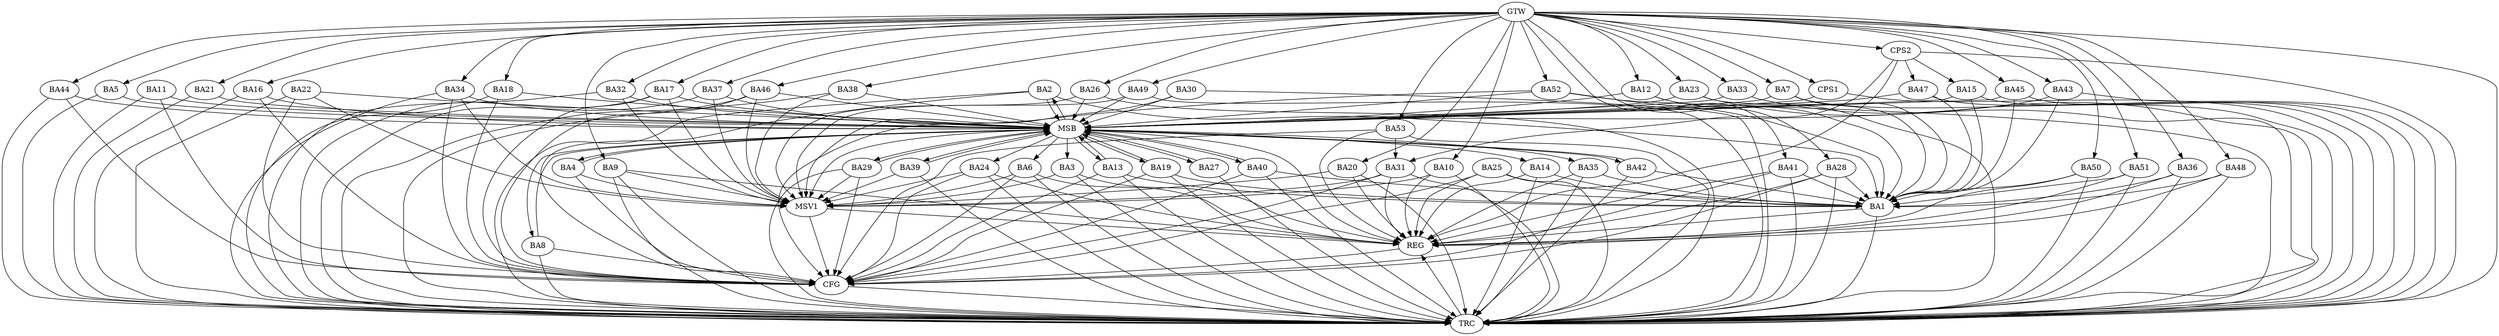 strict digraph G {
  BA1 [ label="BA1" ];
  BA2 [ label="BA2" ];
  BA3 [ label="BA3" ];
  BA4 [ label="BA4" ];
  BA5 [ label="BA5" ];
  BA6 [ label="BA6" ];
  BA7 [ label="BA7" ];
  BA8 [ label="BA8" ];
  BA9 [ label="BA9" ];
  BA10 [ label="BA10" ];
  BA11 [ label="BA11" ];
  BA12 [ label="BA12" ];
  BA13 [ label="BA13" ];
  BA14 [ label="BA14" ];
  BA15 [ label="BA15" ];
  BA16 [ label="BA16" ];
  BA17 [ label="BA17" ];
  BA18 [ label="BA18" ];
  BA19 [ label="BA19" ];
  BA20 [ label="BA20" ];
  BA21 [ label="BA21" ];
  BA22 [ label="BA22" ];
  BA23 [ label="BA23" ];
  BA24 [ label="BA24" ];
  BA25 [ label="BA25" ];
  BA26 [ label="BA26" ];
  BA27 [ label="BA27" ];
  BA28 [ label="BA28" ];
  BA29 [ label="BA29" ];
  BA30 [ label="BA30" ];
  BA31 [ label="BA31" ];
  BA32 [ label="BA32" ];
  BA33 [ label="BA33" ];
  BA34 [ label="BA34" ];
  BA35 [ label="BA35" ];
  BA36 [ label="BA36" ];
  BA37 [ label="BA37" ];
  BA38 [ label="BA38" ];
  BA39 [ label="BA39" ];
  BA40 [ label="BA40" ];
  BA41 [ label="BA41" ];
  BA42 [ label="BA42" ];
  BA43 [ label="BA43" ];
  BA44 [ label="BA44" ];
  BA45 [ label="BA45" ];
  BA46 [ label="BA46" ];
  BA47 [ label="BA47" ];
  BA48 [ label="BA48" ];
  BA49 [ label="BA49" ];
  BA50 [ label="BA50" ];
  BA51 [ label="BA51" ];
  BA52 [ label="BA52" ];
  BA53 [ label="BA53" ];
  CPS1 [ label="CPS1" ];
  CPS2 [ label="CPS2" ];
  GTW [ label="GTW" ];
  REG [ label="REG" ];
  MSB [ label="MSB" ];
  CFG [ label="CFG" ];
  TRC [ label="TRC" ];
  MSV1 [ label="MSV1" ];
  BA53 -> BA31;
  CPS2 -> BA47;
  CPS2 -> BA31;
  CPS2 -> BA15;
  GTW -> BA5;
  GTW -> BA7;
  GTW -> BA9;
  GTW -> BA10;
  GTW -> BA12;
  GTW -> BA16;
  GTW -> BA17;
  GTW -> BA18;
  GTW -> BA20;
  GTW -> BA21;
  GTW -> BA23;
  GTW -> BA26;
  GTW -> BA28;
  GTW -> BA32;
  GTW -> BA33;
  GTW -> BA34;
  GTW -> BA36;
  GTW -> BA37;
  GTW -> BA38;
  GTW -> BA41;
  GTW -> BA43;
  GTW -> BA44;
  GTW -> BA45;
  GTW -> BA46;
  GTW -> BA48;
  GTW -> BA49;
  GTW -> BA50;
  GTW -> BA51;
  GTW -> BA52;
  GTW -> BA53;
  GTW -> CPS1;
  GTW -> CPS2;
  BA1 -> REG;
  BA3 -> REG;
  BA6 -> REG;
  BA9 -> REG;
  BA10 -> REG;
  BA14 -> REG;
  BA20 -> REG;
  BA24 -> REG;
  BA25 -> REG;
  BA28 -> REG;
  BA31 -> REG;
  BA35 -> REG;
  BA36 -> REG;
  BA41 -> REG;
  BA48 -> REG;
  BA50 -> REG;
  BA51 -> REG;
  BA53 -> REG;
  CPS2 -> REG;
  BA2 -> MSB;
  MSB -> REG;
  BA4 -> MSB;
  MSB -> BA3;
  BA5 -> MSB;
  MSB -> BA4;
  BA7 -> MSB;
  BA8 -> MSB;
  BA11 -> MSB;
  BA12 -> MSB;
  MSB -> BA2;
  BA13 -> MSB;
  BA15 -> MSB;
  BA16 -> MSB;
  BA17 -> MSB;
  BA18 -> MSB;
  BA19 -> MSB;
  BA21 -> MSB;
  MSB -> BA8;
  BA22 -> MSB;
  BA23 -> MSB;
  MSB -> BA14;
  BA26 -> MSB;
  BA27 -> MSB;
  BA29 -> MSB;
  BA30 -> MSB;
  MSB -> BA27;
  BA32 -> MSB;
  MSB -> BA6;
  BA33 -> MSB;
  BA34 -> MSB;
  BA37 -> MSB;
  BA38 -> MSB;
  BA39 -> MSB;
  BA40 -> MSB;
  BA42 -> MSB;
  BA43 -> MSB;
  MSB -> BA29;
  BA44 -> MSB;
  BA45 -> MSB;
  MSB -> BA40;
  BA46 -> MSB;
  BA47 -> MSB;
  MSB -> BA19;
  BA49 -> MSB;
  MSB -> BA24;
  BA52 -> MSB;
  CPS1 -> MSB;
  MSB -> BA39;
  MSB -> BA42;
  MSB -> BA13;
  MSB -> BA35;
  BA2 -> CFG;
  BA44 -> CFG;
  BA13 -> CFG;
  BA52 -> CFG;
  BA41 -> CFG;
  BA28 -> CFG;
  BA16 -> CFG;
  BA8 -> CFG;
  BA53 -> CFG;
  BA31 -> CFG;
  BA25 -> CFG;
  BA18 -> CFG;
  BA22 -> CFG;
  BA29 -> CFG;
  BA40 -> CFG;
  BA6 -> CFG;
  BA34 -> CFG;
  BA46 -> CFG;
  BA19 -> CFG;
  BA9 -> CFG;
  BA11 -> CFG;
  BA17 -> CFG;
  BA24 -> CFG;
  REG -> CFG;
  BA1 -> TRC;
  BA2 -> TRC;
  BA3 -> TRC;
  BA4 -> TRC;
  BA5 -> TRC;
  BA6 -> TRC;
  BA7 -> TRC;
  BA8 -> TRC;
  BA9 -> TRC;
  BA10 -> TRC;
  BA11 -> TRC;
  BA12 -> TRC;
  BA13 -> TRC;
  BA14 -> TRC;
  BA15 -> TRC;
  BA16 -> TRC;
  BA17 -> TRC;
  BA18 -> TRC;
  BA19 -> TRC;
  BA20 -> TRC;
  BA21 -> TRC;
  BA22 -> TRC;
  BA23 -> TRC;
  BA24 -> TRC;
  BA25 -> TRC;
  BA26 -> TRC;
  BA27 -> TRC;
  BA28 -> TRC;
  BA29 -> TRC;
  BA30 -> TRC;
  BA31 -> TRC;
  BA32 -> TRC;
  BA33 -> TRC;
  BA34 -> TRC;
  BA35 -> TRC;
  BA36 -> TRC;
  BA37 -> TRC;
  BA38 -> TRC;
  BA39 -> TRC;
  BA40 -> TRC;
  BA41 -> TRC;
  BA42 -> TRC;
  BA43 -> TRC;
  BA44 -> TRC;
  BA45 -> TRC;
  BA46 -> TRC;
  BA47 -> TRC;
  BA48 -> TRC;
  BA49 -> TRC;
  BA50 -> TRC;
  BA51 -> TRC;
  BA52 -> TRC;
  BA53 -> TRC;
  CPS1 -> TRC;
  CPS2 -> TRC;
  GTW -> TRC;
  CFG -> TRC;
  TRC -> REG;
  BA36 -> BA1;
  BA51 -> BA1;
  BA45 -> BA1;
  BA50 -> BA1;
  BA12 -> BA1;
  BA43 -> BA1;
  BA15 -> BA1;
  BA2 -> BA1;
  BA14 -> BA1;
  BA25 -> BA1;
  BA19 -> BA1;
  BA23 -> BA1;
  BA13 -> BA1;
  BA42 -> BA1;
  BA48 -> BA1;
  BA41 -> BA1;
  BA47 -> BA1;
  BA52 -> BA1;
  BA35 -> BA1;
  BA28 -> BA1;
  BA7 -> BA1;
  BA40 -> BA1;
  BA3 -> MSV1;
  BA9 -> MSV1;
  BA10 -> MSV1;
  MSB -> MSV1;
  BA37 -> MSV1;
  BA17 -> MSV1;
  BA46 -> MSV1;
  BA32 -> MSV1;
  BA30 -> MSV1;
  BA22 -> MSV1;
  BA24 -> MSV1;
  BA6 -> MSV1;
  BA34 -> MSV1;
  BA4 -> MSV1;
  BA29 -> MSV1;
  BA39 -> MSV1;
  BA49 -> MSV1;
  BA38 -> MSV1;
  BA20 -> MSV1;
  BA31 -> MSV1;
  BA26 -> MSV1;
  MSV1 -> REG;
  MSV1 -> CFG;
}
